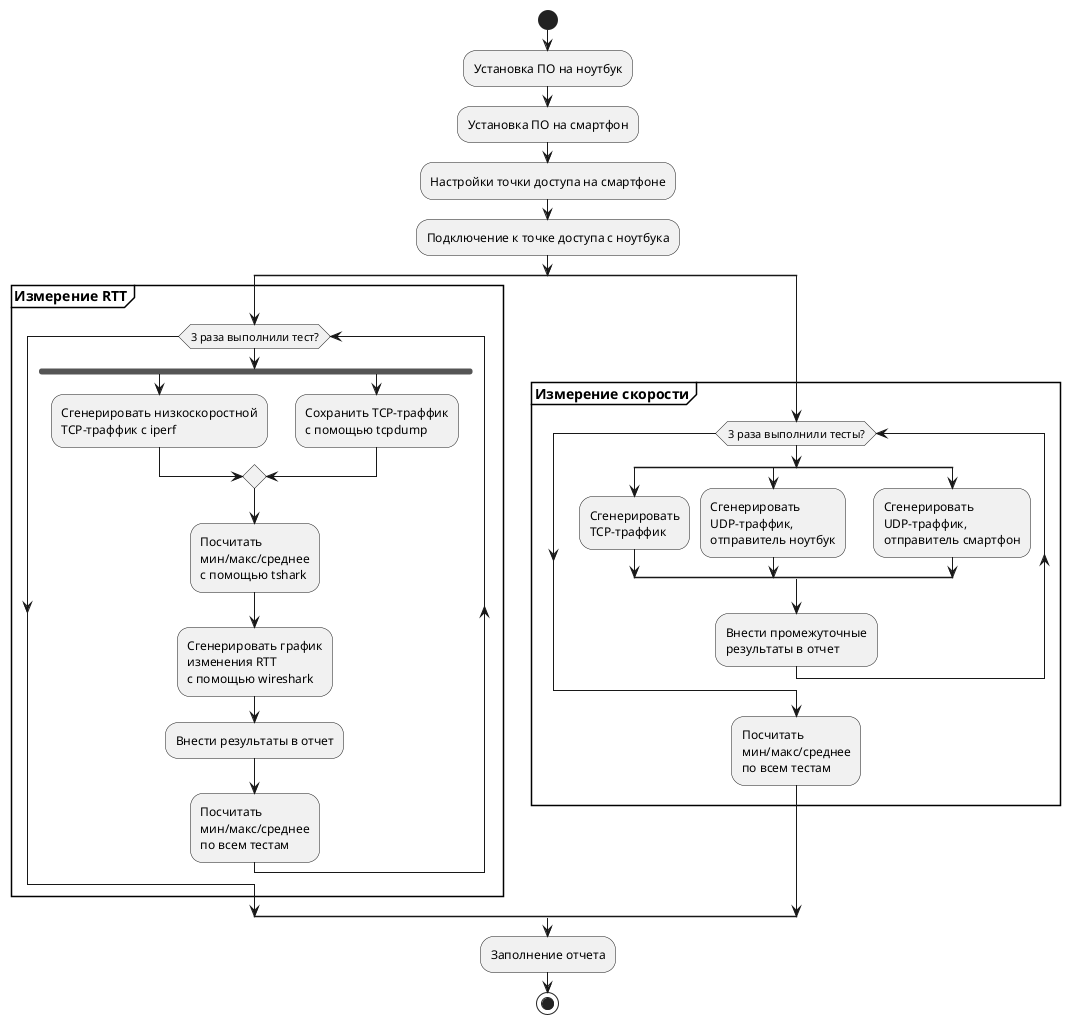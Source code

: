 @startuml
start
:Установка ПО на ноутбук;
:Установка ПО на смартфон;
:Настройки точки доступа на смартфоне;
:Подключение к точке доступа с ноутбука;
split
partition "**Измерение RTT**" {
while (3 раза выполнили тест?)
  fork
    :Сгенерировать низкоскоростной\nTCP-траффик с iperf;
  fork again
    :Сохранить TCP-траффик\nс помощью tcpdump;
  end merge
  :Посчитать\nмин/макс/среднее\nс помощью tshark;
  :Сгенерировать график\nизменения RTT\nс помощью wireshark;
  :Внести результаты в отчет;
  :Посчитать\nмин/макс/среднее\nпо всем тестам;
end while
}
split again
partition "**Измерение скорости**" {
  while (3 раза выполнили тесты?)
    split
      :Сгенерировать\nTCP-траффик;  
    split again
      :Сгенерировать\nUDP-траффик,\nотправитель ноутбук;  
    split again
      :Сгенерировать\nUDP-траффик,\nотправитель смартфон;
    end split
    :Внести промежуточные\nрезультаты в отчет;
  end while
  :Посчитать\nмин/макс/среднее\nпо всем тестам;
}
end split
:Заполнение отчета;
stop
@enduml